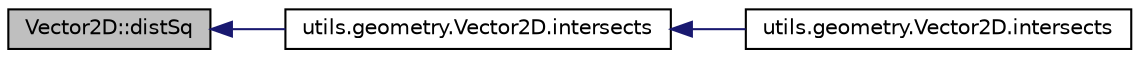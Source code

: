 digraph "Vector2D::distSq"
{
 // INTERACTIVE_SVG=YES
  edge [fontname="Helvetica",fontsize="10",labelfontname="Helvetica",labelfontsize="10"];
  node [fontname="Helvetica",fontsize="10",shape=record];
  rankdir="LR";
  Node1 [label="Vector2D::distSq",height=0.2,width=0.4,color="black", fillcolor="grey75", style="filled", fontcolor="black"];
  Node1 -> Node2 [dir="back",color="midnightblue",fontsize="10",style="solid",fontname="Helvetica"];
  Node2 [label="utils.geometry.Vector2D.intersects",height=0.2,width=0.4,color="black", fillcolor="white", style="filled",URL="$d9/dba/classutils_1_1geometry_1_1_vector2_d.html#a20240609286814771f2f8dbbb289c679"];
  Node2 -> Node3 [dir="back",color="midnightblue",fontsize="10",style="solid",fontname="Helvetica"];
  Node3 [label="utils.geometry.Vector2D.intersects",height=0.2,width=0.4,color="black", fillcolor="white", style="filled",URL="$d9/dba/classutils_1_1geometry_1_1_vector2_d.html#a5af66089b0b017206097c9780e5931e2"];
}
